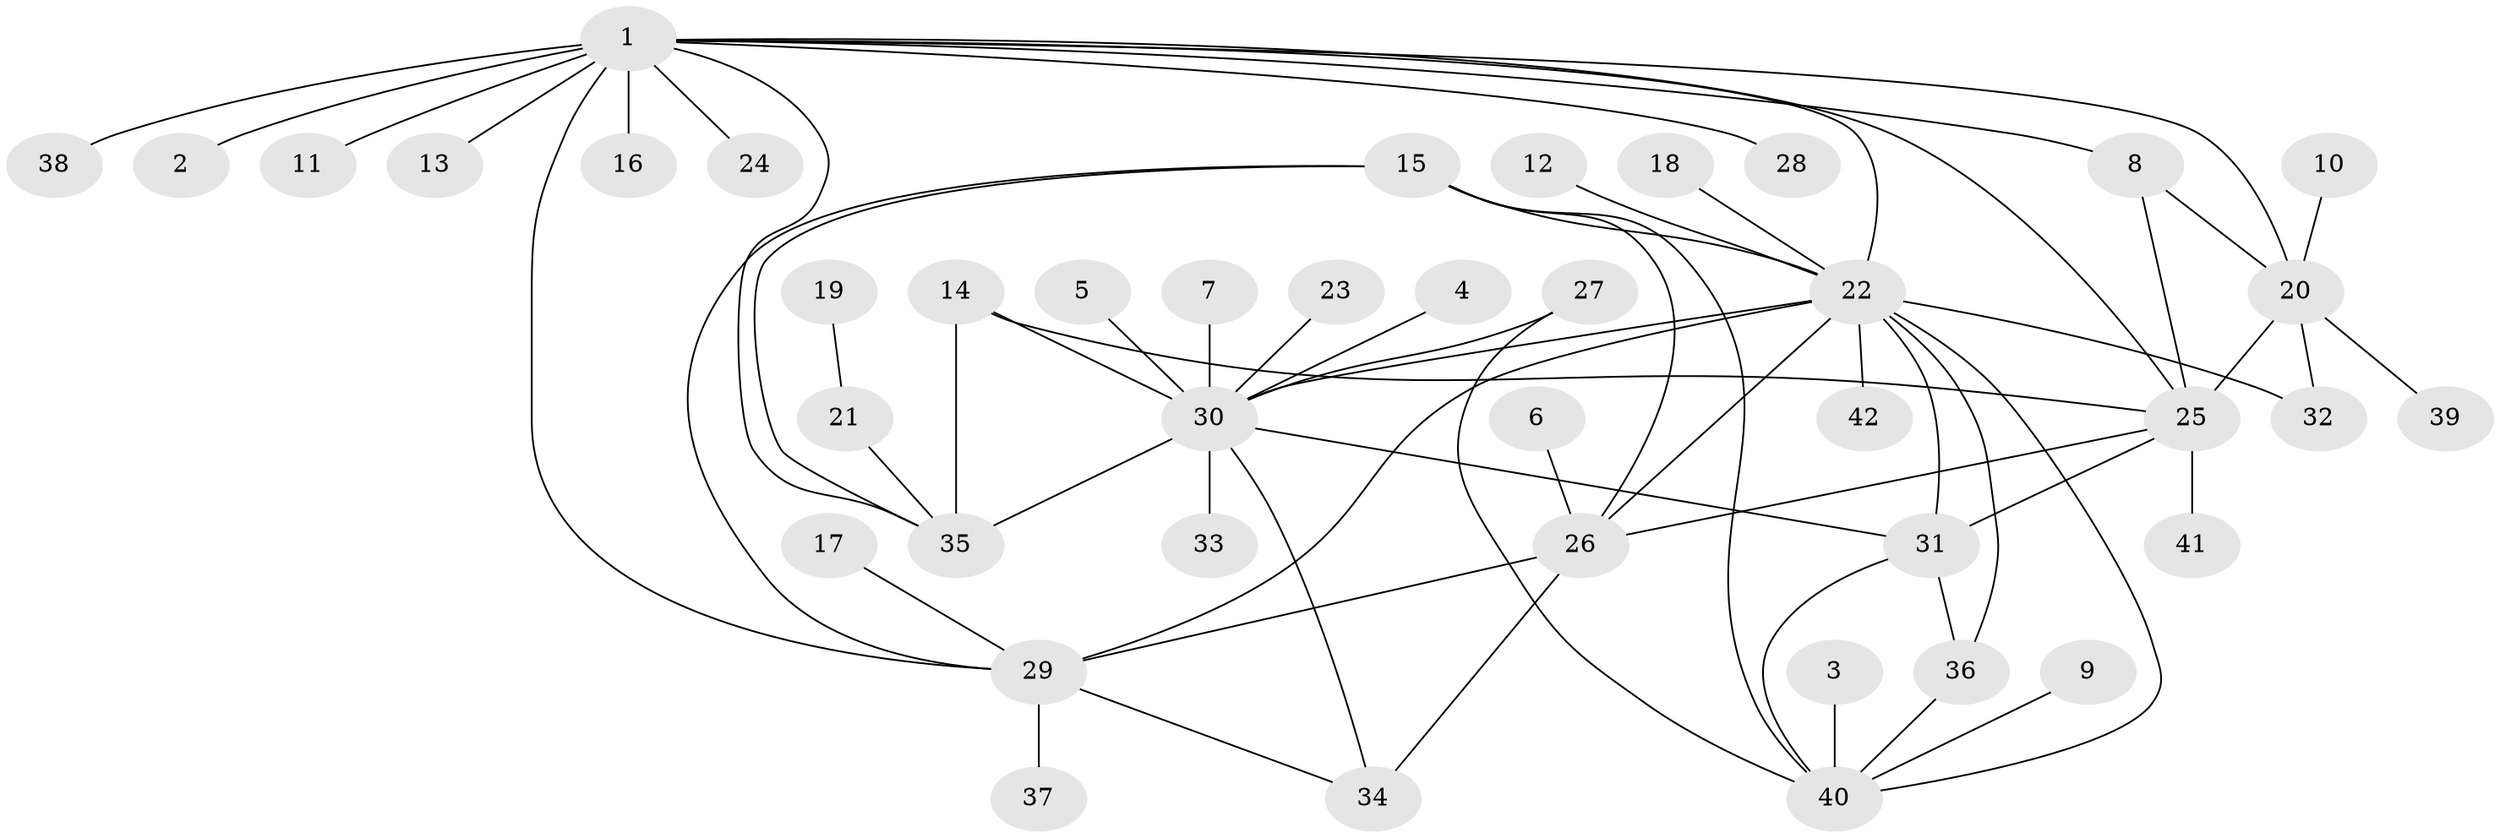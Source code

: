 // original degree distribution, {6: 0.024390243902439025, 8: 0.036585365853658534, 5: 0.036585365853658534, 9: 0.04878048780487805, 4: 0.06097560975609756, 7: 0.024390243902439025, 15: 0.012195121951219513, 2: 0.12195121951219512, 1: 0.573170731707317, 3: 0.06097560975609756}
// Generated by graph-tools (version 1.1) at 2025/26/03/09/25 03:26:43]
// undirected, 42 vertices, 63 edges
graph export_dot {
graph [start="1"]
  node [color=gray90,style=filled];
  1;
  2;
  3;
  4;
  5;
  6;
  7;
  8;
  9;
  10;
  11;
  12;
  13;
  14;
  15;
  16;
  17;
  18;
  19;
  20;
  21;
  22;
  23;
  24;
  25;
  26;
  27;
  28;
  29;
  30;
  31;
  32;
  33;
  34;
  35;
  36;
  37;
  38;
  39;
  40;
  41;
  42;
  1 -- 2 [weight=1.0];
  1 -- 8 [weight=1.0];
  1 -- 11 [weight=1.0];
  1 -- 13 [weight=1.0];
  1 -- 16 [weight=1.0];
  1 -- 20 [weight=1.0];
  1 -- 22 [weight=1.0];
  1 -- 24 [weight=1.0];
  1 -- 25 [weight=1.0];
  1 -- 28 [weight=1.0];
  1 -- 29 [weight=1.0];
  1 -- 35 [weight=1.0];
  1 -- 38 [weight=3.0];
  3 -- 40 [weight=1.0];
  4 -- 30 [weight=1.0];
  5 -- 30 [weight=1.0];
  6 -- 26 [weight=1.0];
  7 -- 30 [weight=1.0];
  8 -- 20 [weight=1.0];
  8 -- 25 [weight=1.0];
  9 -- 40 [weight=1.0];
  10 -- 20 [weight=1.0];
  12 -- 22 [weight=1.0];
  14 -- 25 [weight=1.0];
  14 -- 30 [weight=2.0];
  14 -- 35 [weight=2.0];
  15 -- 22 [weight=1.0];
  15 -- 26 [weight=1.0];
  15 -- 29 [weight=1.0];
  15 -- 35 [weight=1.0];
  15 -- 40 [weight=1.0];
  17 -- 29 [weight=1.0];
  18 -- 22 [weight=1.0];
  19 -- 21 [weight=1.0];
  20 -- 25 [weight=1.0];
  20 -- 32 [weight=1.0];
  20 -- 39 [weight=1.0];
  21 -- 35 [weight=1.0];
  22 -- 26 [weight=1.0];
  22 -- 29 [weight=1.0];
  22 -- 30 [weight=1.0];
  22 -- 31 [weight=1.0];
  22 -- 32 [weight=1.0];
  22 -- 36 [weight=1.0];
  22 -- 40 [weight=1.0];
  22 -- 42 [weight=1.0];
  23 -- 30 [weight=1.0];
  25 -- 26 [weight=1.0];
  25 -- 31 [weight=1.0];
  25 -- 41 [weight=1.0];
  26 -- 29 [weight=1.0];
  26 -- 34 [weight=1.0];
  27 -- 30 [weight=2.0];
  27 -- 40 [weight=1.0];
  29 -- 34 [weight=1.0];
  29 -- 37 [weight=1.0];
  30 -- 31 [weight=1.0];
  30 -- 33 [weight=1.0];
  30 -- 34 [weight=1.0];
  30 -- 35 [weight=1.0];
  31 -- 36 [weight=1.0];
  31 -- 40 [weight=1.0];
  36 -- 40 [weight=1.0];
}
